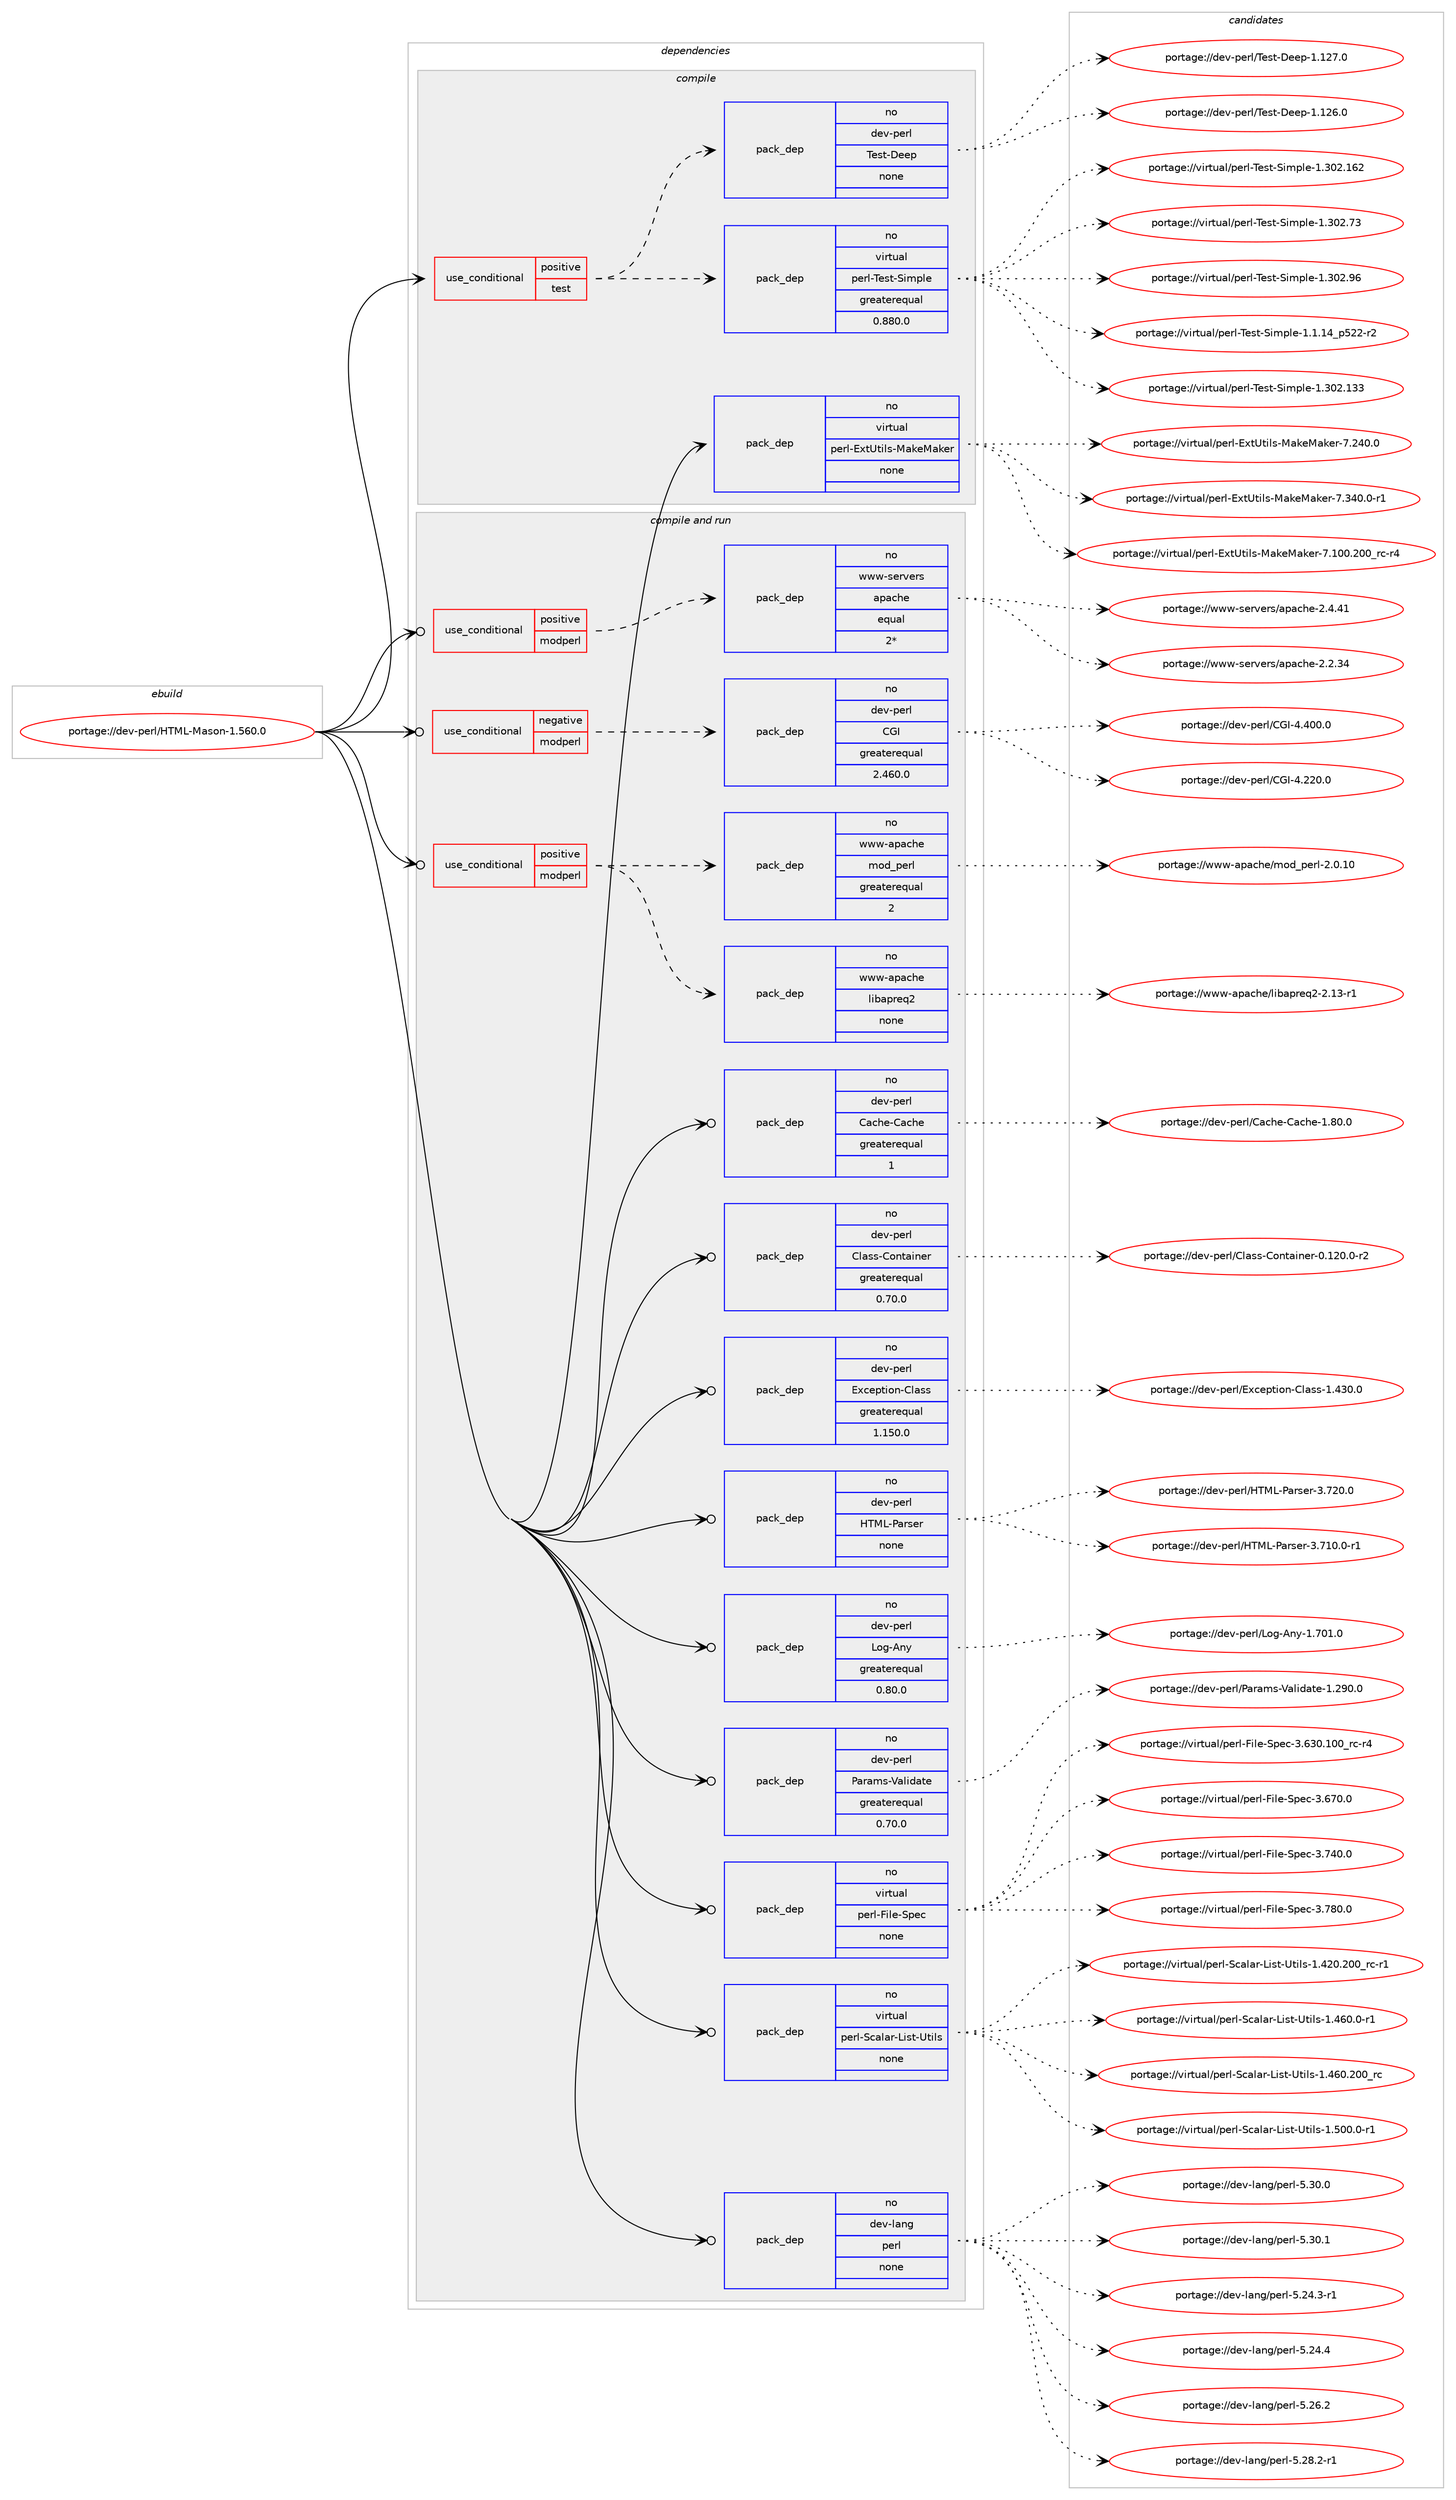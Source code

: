 digraph prolog {

# *************
# Graph options
# *************

newrank=true;
concentrate=true;
compound=true;
graph [rankdir=LR,fontname=Helvetica,fontsize=10,ranksep=1.5];#, ranksep=2.5, nodesep=0.2];
edge  [arrowhead=vee];
node  [fontname=Helvetica,fontsize=10];

# **********
# The ebuild
# **********

subgraph cluster_leftcol {
color=gray;
rank=same;
label=<<i>ebuild</i>>;
id [label="portage://dev-perl/HTML-Mason-1.560.0", color=red, width=4, href="../dev-perl/HTML-Mason-1.560.0.svg"];
}

# ****************
# The dependencies
# ****************

subgraph cluster_midcol {
color=gray;
label=<<i>dependencies</i>>;
subgraph cluster_compile {
fillcolor="#eeeeee";
style=filled;
label=<<i>compile</i>>;
subgraph cond23038 {
dependency113855 [label=<<TABLE BORDER="0" CELLBORDER="1" CELLSPACING="0" CELLPADDING="4"><TR><TD ROWSPAN="3" CELLPADDING="10">use_conditional</TD></TR><TR><TD>positive</TD></TR><TR><TD>test</TD></TR></TABLE>>, shape=none, color=red];
subgraph pack87640 {
dependency113856 [label=<<TABLE BORDER="0" CELLBORDER="1" CELLSPACING="0" CELLPADDING="4" WIDTH="220"><TR><TD ROWSPAN="6" CELLPADDING="30">pack_dep</TD></TR><TR><TD WIDTH="110">no</TD></TR><TR><TD>virtual</TD></TR><TR><TD>perl-Test-Simple</TD></TR><TR><TD>greaterequal</TD></TR><TR><TD>0.880.0</TD></TR></TABLE>>, shape=none, color=blue];
}
dependency113855:e -> dependency113856:w [weight=20,style="dashed",arrowhead="vee"];
subgraph pack87641 {
dependency113857 [label=<<TABLE BORDER="0" CELLBORDER="1" CELLSPACING="0" CELLPADDING="4" WIDTH="220"><TR><TD ROWSPAN="6" CELLPADDING="30">pack_dep</TD></TR><TR><TD WIDTH="110">no</TD></TR><TR><TD>dev-perl</TD></TR><TR><TD>Test-Deep</TD></TR><TR><TD>none</TD></TR><TR><TD></TD></TR></TABLE>>, shape=none, color=blue];
}
dependency113855:e -> dependency113857:w [weight=20,style="dashed",arrowhead="vee"];
}
id:e -> dependency113855:w [weight=20,style="solid",arrowhead="vee"];
subgraph pack87642 {
dependency113858 [label=<<TABLE BORDER="0" CELLBORDER="1" CELLSPACING="0" CELLPADDING="4" WIDTH="220"><TR><TD ROWSPAN="6" CELLPADDING="30">pack_dep</TD></TR><TR><TD WIDTH="110">no</TD></TR><TR><TD>virtual</TD></TR><TR><TD>perl-ExtUtils-MakeMaker</TD></TR><TR><TD>none</TD></TR><TR><TD></TD></TR></TABLE>>, shape=none, color=blue];
}
id:e -> dependency113858:w [weight=20,style="solid",arrowhead="vee"];
}
subgraph cluster_compileandrun {
fillcolor="#eeeeee";
style=filled;
label=<<i>compile and run</i>>;
subgraph cond23039 {
dependency113859 [label=<<TABLE BORDER="0" CELLBORDER="1" CELLSPACING="0" CELLPADDING="4"><TR><TD ROWSPAN="3" CELLPADDING="10">use_conditional</TD></TR><TR><TD>negative</TD></TR><TR><TD>modperl</TD></TR></TABLE>>, shape=none, color=red];
subgraph pack87643 {
dependency113860 [label=<<TABLE BORDER="0" CELLBORDER="1" CELLSPACING="0" CELLPADDING="4" WIDTH="220"><TR><TD ROWSPAN="6" CELLPADDING="30">pack_dep</TD></TR><TR><TD WIDTH="110">no</TD></TR><TR><TD>dev-perl</TD></TR><TR><TD>CGI</TD></TR><TR><TD>greaterequal</TD></TR><TR><TD>2.460.0</TD></TR></TABLE>>, shape=none, color=blue];
}
dependency113859:e -> dependency113860:w [weight=20,style="dashed",arrowhead="vee"];
}
id:e -> dependency113859:w [weight=20,style="solid",arrowhead="odotvee"];
subgraph cond23040 {
dependency113861 [label=<<TABLE BORDER="0" CELLBORDER="1" CELLSPACING="0" CELLPADDING="4"><TR><TD ROWSPAN="3" CELLPADDING="10">use_conditional</TD></TR><TR><TD>positive</TD></TR><TR><TD>modperl</TD></TR></TABLE>>, shape=none, color=red];
subgraph pack87644 {
dependency113862 [label=<<TABLE BORDER="0" CELLBORDER="1" CELLSPACING="0" CELLPADDING="4" WIDTH="220"><TR><TD ROWSPAN="6" CELLPADDING="30">pack_dep</TD></TR><TR><TD WIDTH="110">no</TD></TR><TR><TD>www-apache</TD></TR><TR><TD>libapreq2</TD></TR><TR><TD>none</TD></TR><TR><TD></TD></TR></TABLE>>, shape=none, color=blue];
}
dependency113861:e -> dependency113862:w [weight=20,style="dashed",arrowhead="vee"];
subgraph pack87645 {
dependency113863 [label=<<TABLE BORDER="0" CELLBORDER="1" CELLSPACING="0" CELLPADDING="4" WIDTH="220"><TR><TD ROWSPAN="6" CELLPADDING="30">pack_dep</TD></TR><TR><TD WIDTH="110">no</TD></TR><TR><TD>www-apache</TD></TR><TR><TD>mod_perl</TD></TR><TR><TD>greaterequal</TD></TR><TR><TD>2</TD></TR></TABLE>>, shape=none, color=blue];
}
dependency113861:e -> dependency113863:w [weight=20,style="dashed",arrowhead="vee"];
}
id:e -> dependency113861:w [weight=20,style="solid",arrowhead="odotvee"];
subgraph cond23041 {
dependency113864 [label=<<TABLE BORDER="0" CELLBORDER="1" CELLSPACING="0" CELLPADDING="4"><TR><TD ROWSPAN="3" CELLPADDING="10">use_conditional</TD></TR><TR><TD>positive</TD></TR><TR><TD>modperl</TD></TR></TABLE>>, shape=none, color=red];
subgraph pack87646 {
dependency113865 [label=<<TABLE BORDER="0" CELLBORDER="1" CELLSPACING="0" CELLPADDING="4" WIDTH="220"><TR><TD ROWSPAN="6" CELLPADDING="30">pack_dep</TD></TR><TR><TD WIDTH="110">no</TD></TR><TR><TD>www-servers</TD></TR><TR><TD>apache</TD></TR><TR><TD>equal</TD></TR><TR><TD>2*</TD></TR></TABLE>>, shape=none, color=blue];
}
dependency113864:e -> dependency113865:w [weight=20,style="dashed",arrowhead="vee"];
}
id:e -> dependency113864:w [weight=20,style="solid",arrowhead="odotvee"];
subgraph pack87647 {
dependency113866 [label=<<TABLE BORDER="0" CELLBORDER="1" CELLSPACING="0" CELLPADDING="4" WIDTH="220"><TR><TD ROWSPAN="6" CELLPADDING="30">pack_dep</TD></TR><TR><TD WIDTH="110">no</TD></TR><TR><TD>dev-lang</TD></TR><TR><TD>perl</TD></TR><TR><TD>none</TD></TR><TR><TD></TD></TR></TABLE>>, shape=none, color=blue];
}
id:e -> dependency113866:w [weight=20,style="solid",arrowhead="odotvee"];
subgraph pack87648 {
dependency113867 [label=<<TABLE BORDER="0" CELLBORDER="1" CELLSPACING="0" CELLPADDING="4" WIDTH="220"><TR><TD ROWSPAN="6" CELLPADDING="30">pack_dep</TD></TR><TR><TD WIDTH="110">no</TD></TR><TR><TD>dev-perl</TD></TR><TR><TD>Cache-Cache</TD></TR><TR><TD>greaterequal</TD></TR><TR><TD>1</TD></TR></TABLE>>, shape=none, color=blue];
}
id:e -> dependency113867:w [weight=20,style="solid",arrowhead="odotvee"];
subgraph pack87649 {
dependency113868 [label=<<TABLE BORDER="0" CELLBORDER="1" CELLSPACING="0" CELLPADDING="4" WIDTH="220"><TR><TD ROWSPAN="6" CELLPADDING="30">pack_dep</TD></TR><TR><TD WIDTH="110">no</TD></TR><TR><TD>dev-perl</TD></TR><TR><TD>Class-Container</TD></TR><TR><TD>greaterequal</TD></TR><TR><TD>0.70.0</TD></TR></TABLE>>, shape=none, color=blue];
}
id:e -> dependency113868:w [weight=20,style="solid",arrowhead="odotvee"];
subgraph pack87650 {
dependency113869 [label=<<TABLE BORDER="0" CELLBORDER="1" CELLSPACING="0" CELLPADDING="4" WIDTH="220"><TR><TD ROWSPAN="6" CELLPADDING="30">pack_dep</TD></TR><TR><TD WIDTH="110">no</TD></TR><TR><TD>dev-perl</TD></TR><TR><TD>Exception-Class</TD></TR><TR><TD>greaterequal</TD></TR><TR><TD>1.150.0</TD></TR></TABLE>>, shape=none, color=blue];
}
id:e -> dependency113869:w [weight=20,style="solid",arrowhead="odotvee"];
subgraph pack87651 {
dependency113870 [label=<<TABLE BORDER="0" CELLBORDER="1" CELLSPACING="0" CELLPADDING="4" WIDTH="220"><TR><TD ROWSPAN="6" CELLPADDING="30">pack_dep</TD></TR><TR><TD WIDTH="110">no</TD></TR><TR><TD>dev-perl</TD></TR><TR><TD>HTML-Parser</TD></TR><TR><TD>none</TD></TR><TR><TD></TD></TR></TABLE>>, shape=none, color=blue];
}
id:e -> dependency113870:w [weight=20,style="solid",arrowhead="odotvee"];
subgraph pack87652 {
dependency113871 [label=<<TABLE BORDER="0" CELLBORDER="1" CELLSPACING="0" CELLPADDING="4" WIDTH="220"><TR><TD ROWSPAN="6" CELLPADDING="30">pack_dep</TD></TR><TR><TD WIDTH="110">no</TD></TR><TR><TD>dev-perl</TD></TR><TR><TD>Log-Any</TD></TR><TR><TD>greaterequal</TD></TR><TR><TD>0.80.0</TD></TR></TABLE>>, shape=none, color=blue];
}
id:e -> dependency113871:w [weight=20,style="solid",arrowhead="odotvee"];
subgraph pack87653 {
dependency113872 [label=<<TABLE BORDER="0" CELLBORDER="1" CELLSPACING="0" CELLPADDING="4" WIDTH="220"><TR><TD ROWSPAN="6" CELLPADDING="30">pack_dep</TD></TR><TR><TD WIDTH="110">no</TD></TR><TR><TD>dev-perl</TD></TR><TR><TD>Params-Validate</TD></TR><TR><TD>greaterequal</TD></TR><TR><TD>0.70.0</TD></TR></TABLE>>, shape=none, color=blue];
}
id:e -> dependency113872:w [weight=20,style="solid",arrowhead="odotvee"];
subgraph pack87654 {
dependency113873 [label=<<TABLE BORDER="0" CELLBORDER="1" CELLSPACING="0" CELLPADDING="4" WIDTH="220"><TR><TD ROWSPAN="6" CELLPADDING="30">pack_dep</TD></TR><TR><TD WIDTH="110">no</TD></TR><TR><TD>virtual</TD></TR><TR><TD>perl-File-Spec</TD></TR><TR><TD>none</TD></TR><TR><TD></TD></TR></TABLE>>, shape=none, color=blue];
}
id:e -> dependency113873:w [weight=20,style="solid",arrowhead="odotvee"];
subgraph pack87655 {
dependency113874 [label=<<TABLE BORDER="0" CELLBORDER="1" CELLSPACING="0" CELLPADDING="4" WIDTH="220"><TR><TD ROWSPAN="6" CELLPADDING="30">pack_dep</TD></TR><TR><TD WIDTH="110">no</TD></TR><TR><TD>virtual</TD></TR><TR><TD>perl-Scalar-List-Utils</TD></TR><TR><TD>none</TD></TR><TR><TD></TD></TR></TABLE>>, shape=none, color=blue];
}
id:e -> dependency113874:w [weight=20,style="solid",arrowhead="odotvee"];
}
subgraph cluster_run {
fillcolor="#eeeeee";
style=filled;
label=<<i>run</i>>;
}
}

# **************
# The candidates
# **************

subgraph cluster_choices {
rank=same;
color=gray;
label=<<i>candidates</i>>;

subgraph choice87640 {
color=black;
nodesep=1;
choiceportage11810511411611797108471121011141084584101115116458310510911210810145494649464952951125350504511450 [label="portage://virtual/perl-Test-Simple-1.1.14_p522-r2", color=red, width=4,href="../virtual/perl-Test-Simple-1.1.14_p522-r2.svg"];
choiceportage11810511411611797108471121011141084584101115116458310510911210810145494651485046495151 [label="portage://virtual/perl-Test-Simple-1.302.133", color=red, width=4,href="../virtual/perl-Test-Simple-1.302.133.svg"];
choiceportage11810511411611797108471121011141084584101115116458310510911210810145494651485046495450 [label="portage://virtual/perl-Test-Simple-1.302.162", color=red, width=4,href="../virtual/perl-Test-Simple-1.302.162.svg"];
choiceportage118105114116117971084711210111410845841011151164583105109112108101454946514850465551 [label="portage://virtual/perl-Test-Simple-1.302.73", color=red, width=4,href="../virtual/perl-Test-Simple-1.302.73.svg"];
choiceportage118105114116117971084711210111410845841011151164583105109112108101454946514850465754 [label="portage://virtual/perl-Test-Simple-1.302.96", color=red, width=4,href="../virtual/perl-Test-Simple-1.302.96.svg"];
dependency113856:e -> choiceportage11810511411611797108471121011141084584101115116458310510911210810145494649464952951125350504511450:w [style=dotted,weight="100"];
dependency113856:e -> choiceportage11810511411611797108471121011141084584101115116458310510911210810145494651485046495151:w [style=dotted,weight="100"];
dependency113856:e -> choiceportage11810511411611797108471121011141084584101115116458310510911210810145494651485046495450:w [style=dotted,weight="100"];
dependency113856:e -> choiceportage118105114116117971084711210111410845841011151164583105109112108101454946514850465551:w [style=dotted,weight="100"];
dependency113856:e -> choiceportage118105114116117971084711210111410845841011151164583105109112108101454946514850465754:w [style=dotted,weight="100"];
}
subgraph choice87641 {
color=black;
nodesep=1;
choiceportage10010111845112101114108478410111511645681011011124549464950544648 [label="portage://dev-perl/Test-Deep-1.126.0", color=red, width=4,href="../dev-perl/Test-Deep-1.126.0.svg"];
choiceportage10010111845112101114108478410111511645681011011124549464950554648 [label="portage://dev-perl/Test-Deep-1.127.0", color=red, width=4,href="../dev-perl/Test-Deep-1.127.0.svg"];
dependency113857:e -> choiceportage10010111845112101114108478410111511645681011011124549464950544648:w [style=dotted,weight="100"];
dependency113857:e -> choiceportage10010111845112101114108478410111511645681011011124549464950554648:w [style=dotted,weight="100"];
}
subgraph choice87642 {
color=black;
nodesep=1;
choiceportage118105114116117971084711210111410845691201168511610510811545779710710177971071011144555464948484650484895114994511452 [label="portage://virtual/perl-ExtUtils-MakeMaker-7.100.200_rc-r4", color=red, width=4,href="../virtual/perl-ExtUtils-MakeMaker-7.100.200_rc-r4.svg"];
choiceportage118105114116117971084711210111410845691201168511610510811545779710710177971071011144555465052484648 [label="portage://virtual/perl-ExtUtils-MakeMaker-7.240.0", color=red, width=4,href="../virtual/perl-ExtUtils-MakeMaker-7.240.0.svg"];
choiceportage1181051141161179710847112101114108456912011685116105108115457797107101779710710111445554651524846484511449 [label="portage://virtual/perl-ExtUtils-MakeMaker-7.340.0-r1", color=red, width=4,href="../virtual/perl-ExtUtils-MakeMaker-7.340.0-r1.svg"];
dependency113858:e -> choiceportage118105114116117971084711210111410845691201168511610510811545779710710177971071011144555464948484650484895114994511452:w [style=dotted,weight="100"];
dependency113858:e -> choiceportage118105114116117971084711210111410845691201168511610510811545779710710177971071011144555465052484648:w [style=dotted,weight="100"];
dependency113858:e -> choiceportage1181051141161179710847112101114108456912011685116105108115457797107101779710710111445554651524846484511449:w [style=dotted,weight="100"];
}
subgraph choice87643 {
color=black;
nodesep=1;
choiceportage10010111845112101114108476771734552465050484648 [label="portage://dev-perl/CGI-4.220.0", color=red, width=4,href="../dev-perl/CGI-4.220.0.svg"];
choiceportage10010111845112101114108476771734552465248484648 [label="portage://dev-perl/CGI-4.400.0", color=red, width=4,href="../dev-perl/CGI-4.400.0.svg"];
dependency113860:e -> choiceportage10010111845112101114108476771734552465050484648:w [style=dotted,weight="100"];
dependency113860:e -> choiceportage10010111845112101114108476771734552465248484648:w [style=dotted,weight="100"];
}
subgraph choice87644 {
color=black;
nodesep=1;
choiceportage119119119459711297991041014710810598971121141011135045504649514511449 [label="portage://www-apache/libapreq2-2.13-r1", color=red, width=4,href="../www-apache/libapreq2-2.13-r1.svg"];
dependency113862:e -> choiceportage119119119459711297991041014710810598971121141011135045504649514511449:w [style=dotted,weight="100"];
}
subgraph choice87645 {
color=black;
nodesep=1;
choiceportage11911911945971129799104101471091111009511210111410845504648464948 [label="portage://www-apache/mod_perl-2.0.10", color=red, width=4,href="../www-apache/mod_perl-2.0.10.svg"];
dependency113863:e -> choiceportage11911911945971129799104101471091111009511210111410845504648464948:w [style=dotted,weight="100"];
}
subgraph choice87646 {
color=black;
nodesep=1;
choiceportage119119119451151011141181011141154797112979910410145504650465152 [label="portage://www-servers/apache-2.2.34", color=red, width=4,href="../www-servers/apache-2.2.34.svg"];
choiceportage119119119451151011141181011141154797112979910410145504652465249 [label="portage://www-servers/apache-2.4.41", color=red, width=4,href="../www-servers/apache-2.4.41.svg"];
dependency113865:e -> choiceportage119119119451151011141181011141154797112979910410145504650465152:w [style=dotted,weight="100"];
dependency113865:e -> choiceportage119119119451151011141181011141154797112979910410145504652465249:w [style=dotted,weight="100"];
}
subgraph choice87647 {
color=black;
nodesep=1;
choiceportage100101118451089711010347112101114108455346505246514511449 [label="portage://dev-lang/perl-5.24.3-r1", color=red, width=4,href="../dev-lang/perl-5.24.3-r1.svg"];
choiceportage10010111845108971101034711210111410845534650524652 [label="portage://dev-lang/perl-5.24.4", color=red, width=4,href="../dev-lang/perl-5.24.4.svg"];
choiceportage10010111845108971101034711210111410845534650544650 [label="portage://dev-lang/perl-5.26.2", color=red, width=4,href="../dev-lang/perl-5.26.2.svg"];
choiceportage100101118451089711010347112101114108455346505646504511449 [label="portage://dev-lang/perl-5.28.2-r1", color=red, width=4,href="../dev-lang/perl-5.28.2-r1.svg"];
choiceportage10010111845108971101034711210111410845534651484648 [label="portage://dev-lang/perl-5.30.0", color=red, width=4,href="../dev-lang/perl-5.30.0.svg"];
choiceportage10010111845108971101034711210111410845534651484649 [label="portage://dev-lang/perl-5.30.1", color=red, width=4,href="../dev-lang/perl-5.30.1.svg"];
dependency113866:e -> choiceportage100101118451089711010347112101114108455346505246514511449:w [style=dotted,weight="100"];
dependency113866:e -> choiceportage10010111845108971101034711210111410845534650524652:w [style=dotted,weight="100"];
dependency113866:e -> choiceportage10010111845108971101034711210111410845534650544650:w [style=dotted,weight="100"];
dependency113866:e -> choiceportage100101118451089711010347112101114108455346505646504511449:w [style=dotted,weight="100"];
dependency113866:e -> choiceportage10010111845108971101034711210111410845534651484648:w [style=dotted,weight="100"];
dependency113866:e -> choiceportage10010111845108971101034711210111410845534651484649:w [style=dotted,weight="100"];
}
subgraph choice87648 {
color=black;
nodesep=1;
choiceportage10010111845112101114108476797991041014567979910410145494656484648 [label="portage://dev-perl/Cache-Cache-1.80.0", color=red, width=4,href="../dev-perl/Cache-Cache-1.80.0.svg"];
dependency113867:e -> choiceportage10010111845112101114108476797991041014567979910410145494656484648:w [style=dotted,weight="100"];
}
subgraph choice87649 {
color=black;
nodesep=1;
choiceportage1001011184511210111410847671089711511545671111101169710511010111445484649504846484511450 [label="portage://dev-perl/Class-Container-0.120.0-r2", color=red, width=4,href="../dev-perl/Class-Container-0.120.0-r2.svg"];
dependency113868:e -> choiceportage1001011184511210111410847671089711511545671111101169710511010111445484649504846484511450:w [style=dotted,weight="100"];
}
subgraph choice87650 {
color=black;
nodesep=1;
choiceportage100101118451121011141084769120991011121161051111104567108971151154549465251484648 [label="portage://dev-perl/Exception-Class-1.430.0", color=red, width=4,href="../dev-perl/Exception-Class-1.430.0.svg"];
dependency113869:e -> choiceportage100101118451121011141084769120991011121161051111104567108971151154549465251484648:w [style=dotted,weight="100"];
}
subgraph choice87651 {
color=black;
nodesep=1;
choiceportage10010111845112101114108477284777645809711411510111445514655494846484511449 [label="portage://dev-perl/HTML-Parser-3.710.0-r1", color=red, width=4,href="../dev-perl/HTML-Parser-3.710.0-r1.svg"];
choiceportage1001011184511210111410847728477764580971141151011144551465550484648 [label="portage://dev-perl/HTML-Parser-3.720.0", color=red, width=4,href="../dev-perl/HTML-Parser-3.720.0.svg"];
dependency113870:e -> choiceportage10010111845112101114108477284777645809711411510111445514655494846484511449:w [style=dotted,weight="100"];
dependency113870:e -> choiceportage1001011184511210111410847728477764580971141151011144551465550484648:w [style=dotted,weight="100"];
}
subgraph choice87652 {
color=black;
nodesep=1;
choiceportage10010111845112101114108477611110345651101214549465548494648 [label="portage://dev-perl/Log-Any-1.701.0", color=red, width=4,href="../dev-perl/Log-Any-1.701.0.svg"];
dependency113871:e -> choiceportage10010111845112101114108477611110345651101214549465548494648:w [style=dotted,weight="100"];
}
subgraph choice87653 {
color=black;
nodesep=1;
choiceportage1001011184511210111410847809711497109115458697108105100971161014549465057484648 [label="portage://dev-perl/Params-Validate-1.290.0", color=red, width=4,href="../dev-perl/Params-Validate-1.290.0.svg"];
dependency113872:e -> choiceportage1001011184511210111410847809711497109115458697108105100971161014549465057484648:w [style=dotted,weight="100"];
}
subgraph choice87654 {
color=black;
nodesep=1;
choiceportage118105114116117971084711210111410845701051081014583112101994551465451484649484895114994511452 [label="portage://virtual/perl-File-Spec-3.630.100_rc-r4", color=red, width=4,href="../virtual/perl-File-Spec-3.630.100_rc-r4.svg"];
choiceportage118105114116117971084711210111410845701051081014583112101994551465455484648 [label="portage://virtual/perl-File-Spec-3.670.0", color=red, width=4,href="../virtual/perl-File-Spec-3.670.0.svg"];
choiceportage118105114116117971084711210111410845701051081014583112101994551465552484648 [label="portage://virtual/perl-File-Spec-3.740.0", color=red, width=4,href="../virtual/perl-File-Spec-3.740.0.svg"];
choiceportage118105114116117971084711210111410845701051081014583112101994551465556484648 [label="portage://virtual/perl-File-Spec-3.780.0", color=red, width=4,href="../virtual/perl-File-Spec-3.780.0.svg"];
dependency113873:e -> choiceportage118105114116117971084711210111410845701051081014583112101994551465451484649484895114994511452:w [style=dotted,weight="100"];
dependency113873:e -> choiceportage118105114116117971084711210111410845701051081014583112101994551465455484648:w [style=dotted,weight="100"];
dependency113873:e -> choiceportage118105114116117971084711210111410845701051081014583112101994551465552484648:w [style=dotted,weight="100"];
dependency113873:e -> choiceportage118105114116117971084711210111410845701051081014583112101994551465556484648:w [style=dotted,weight="100"];
}
subgraph choice87655 {
color=black;
nodesep=1;
choiceportage11810511411611797108471121011141084583999710897114457610511511645851161051081154549465250484650484895114994511449 [label="portage://virtual/perl-Scalar-List-Utils-1.420.200_rc-r1", color=red, width=4,href="../virtual/perl-Scalar-List-Utils-1.420.200_rc-r1.svg"];
choiceportage118105114116117971084711210111410845839997108971144576105115116458511610510811545494652544846484511449 [label="portage://virtual/perl-Scalar-List-Utils-1.460.0-r1", color=red, width=4,href="../virtual/perl-Scalar-List-Utils-1.460.0-r1.svg"];
choiceportage1181051141161179710847112101114108458399971089711445761051151164585116105108115454946525448465048489511499 [label="portage://virtual/perl-Scalar-List-Utils-1.460.200_rc", color=red, width=4,href="../virtual/perl-Scalar-List-Utils-1.460.200_rc.svg"];
choiceportage118105114116117971084711210111410845839997108971144576105115116458511610510811545494653484846484511449 [label="portage://virtual/perl-Scalar-List-Utils-1.500.0-r1", color=red, width=4,href="../virtual/perl-Scalar-List-Utils-1.500.0-r1.svg"];
dependency113874:e -> choiceportage11810511411611797108471121011141084583999710897114457610511511645851161051081154549465250484650484895114994511449:w [style=dotted,weight="100"];
dependency113874:e -> choiceportage118105114116117971084711210111410845839997108971144576105115116458511610510811545494652544846484511449:w [style=dotted,weight="100"];
dependency113874:e -> choiceportage1181051141161179710847112101114108458399971089711445761051151164585116105108115454946525448465048489511499:w [style=dotted,weight="100"];
dependency113874:e -> choiceportage118105114116117971084711210111410845839997108971144576105115116458511610510811545494653484846484511449:w [style=dotted,weight="100"];
}
}

}
